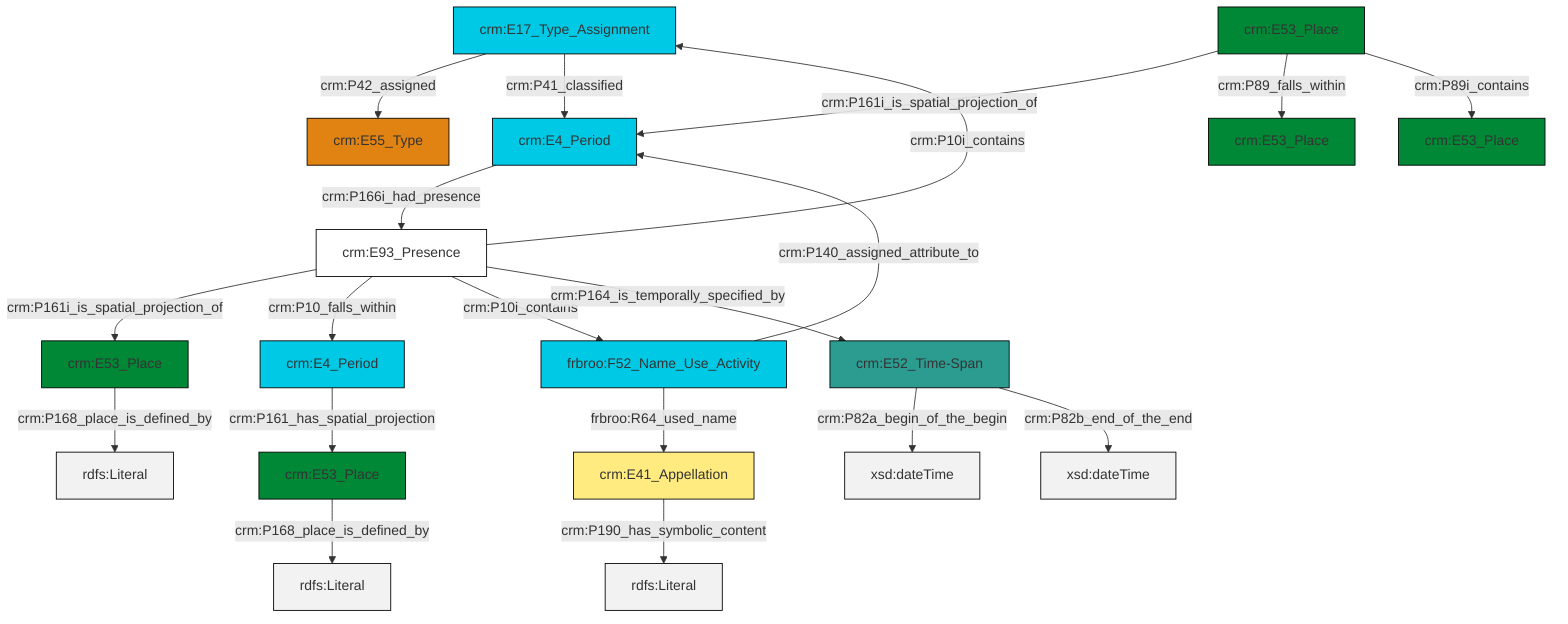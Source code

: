 graph TD
classDef Literal fill:#f2f2f2,stroke:#000000;
classDef CRM_Entity fill:#FFFFFF,stroke:#000000;
classDef Temporal_Entity fill:#00C9E6, stroke:#000000;
classDef Type fill:#E18312, stroke:#000000;
classDef Time-Span fill:#2C9C91, stroke:#000000;
classDef Appellation fill:#FFEB7F, stroke:#000000;
classDef Place fill:#008836, stroke:#000000;
classDef Persistent_Item fill:#B266B2, stroke:#000000;
classDef Conceptual_Object fill:#FFD700, stroke:#000000;
classDef Physical_Thing fill:#D2B48C, stroke:#000000;
classDef Actor fill:#f58aad, stroke:#000000;
classDef PC_Classes fill:#4ce600, stroke:#000000;
classDef Multi fill:#cccccc,stroke:#000000;

0["crm:E41_Appellation"]:::Appellation -->|crm:P190_has_symbolic_content| 1[rdfs:Literal]:::Literal
2["crm:E17_Type_Assignment"]:::Temporal_Entity -->|crm:P42_assigned| 3["crm:E55_Type"]:::Type
4["crm:E53_Place"]:::Place -->|crm:P161i_is_spatial_projection_of| 5["crm:E4_Period"]:::Temporal_Entity
12["crm:E52_Time-Span"]:::Time-Span -->|crm:P82a_begin_of_the_begin| 13[xsd:dateTime]:::Literal
14["crm:E4_Period"]:::Temporal_Entity -->|crm:P161_has_spatial_projection| 15["crm:E53_Place"]:::Place
4["crm:E53_Place"]:::Place -->|crm:P89_falls_within| 6["crm:E53_Place"]:::Place
5["crm:E4_Period"]:::Temporal_Entity -->|crm:P166i_had_presence| 16["crm:E93_Presence"]:::CRM_Entity
19["crm:E53_Place"]:::Place -->|crm:P168_place_is_defined_by| 20[rdfs:Literal]:::Literal
16["crm:E93_Presence"]:::CRM_Entity -->|crm:P10i_contains| 2["crm:E17_Type_Assignment"]:::Temporal_Entity
15["crm:E53_Place"]:::Place -->|crm:P168_place_is_defined_by| 21[rdfs:Literal]:::Literal
8["frbroo:F52_Name_Use_Activity"]:::Temporal_Entity -->|frbroo:R64_used_name| 0["crm:E41_Appellation"]:::Appellation
12["crm:E52_Time-Span"]:::Time-Span -->|crm:P82b_end_of_the_end| 24[xsd:dateTime]:::Literal
8["frbroo:F52_Name_Use_Activity"]:::Temporal_Entity -->|crm:P140_assigned_attribute_to| 5["crm:E4_Period"]:::Temporal_Entity
16["crm:E93_Presence"]:::CRM_Entity -->|crm:P161i_is_spatial_projection_of| 19["crm:E53_Place"]:::Place
16["crm:E93_Presence"]:::CRM_Entity -->|crm:P10_falls_within| 14["crm:E4_Period"]:::Temporal_Entity
2["crm:E17_Type_Assignment"]:::Temporal_Entity -->|crm:P41_classified| 5["crm:E4_Period"]:::Temporal_Entity
16["crm:E93_Presence"]:::CRM_Entity -->|crm:P10i_contains| 8["frbroo:F52_Name_Use_Activity"]:::Temporal_Entity
16["crm:E93_Presence"]:::CRM_Entity -->|crm:P164_is_temporally_specified_by| 12["crm:E52_Time-Span"]:::Time-Span
4["crm:E53_Place"]:::Place -->|crm:P89i_contains| 27["crm:E53_Place"]:::Place